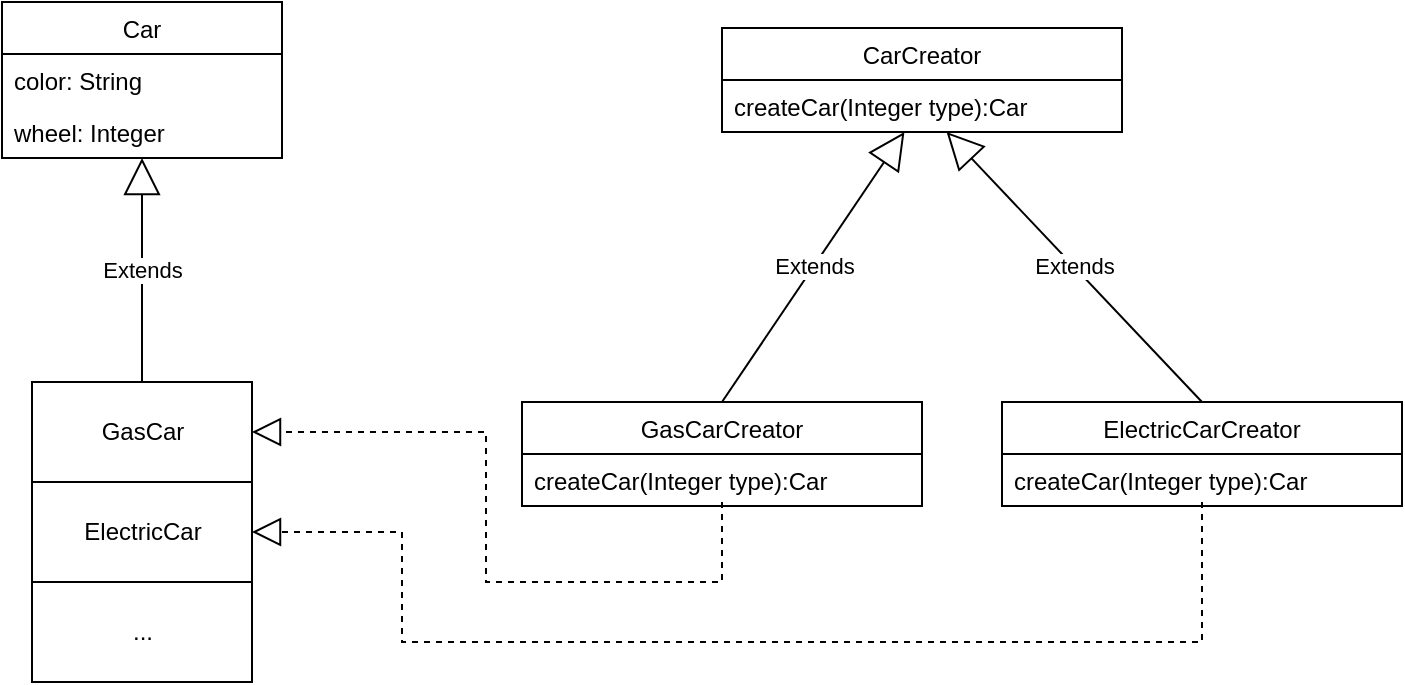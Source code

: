 <mxfile version="17.4.2" type="device"><diagram id="vn2D73he9BVQ95fo7YV6" name="Page-1"><mxGraphModel dx="634" dy="746" grid="1" gridSize="10" guides="1" tooltips="1" connect="1" arrows="1" fold="1" page="1" pageScale="1" pageWidth="850" pageHeight="1100" math="0" shadow="0"><root><mxCell id="0"/><mxCell id="1" parent="0"/><mxCell id="5Nmx3LhOHKIWmXhNbyQY-9" value="GasCarCreator" style="swimlane;fontStyle=0;childLayout=stackLayout;horizontal=1;startSize=26;fillColor=none;horizontalStack=0;resizeParent=1;resizeParentMax=0;resizeLast=0;collapsible=1;marginBottom=0;" parent="1" vertex="1"><mxGeometry x="360" y="360" width="200" height="52" as="geometry"/></mxCell><mxCell id="5Nmx3LhOHKIWmXhNbyQY-33" value="Extends" style="endArrow=block;endSize=16;endFill=0;html=1;rounded=0;" parent="5Nmx3LhOHKIWmXhNbyQY-9" target="5Nmx3LhOHKIWmXhNbyQY-21" edge="1"><mxGeometry width="160" relative="1" as="geometry"><mxPoint x="100" as="sourcePoint"/><mxPoint x="260" as="targetPoint"/></mxGeometry></mxCell><mxCell id="5Nmx3LhOHKIWmXhNbyQY-10" value="createCar(Integer type):Car" style="text;strokeColor=none;fillColor=none;align=left;verticalAlign=top;spacingLeft=4;spacingRight=4;overflow=hidden;rotatable=0;points=[[0,0.5],[1,0.5]];portConstraint=eastwest;" parent="5Nmx3LhOHKIWmXhNbyQY-9" vertex="1"><mxGeometry y="26" width="200" height="26" as="geometry"/></mxCell><mxCell id="5Nmx3LhOHKIWmXhNbyQY-35" value="" style="endArrow=block;dashed=1;endFill=0;endSize=12;html=1;rounded=0;entryX=1;entryY=0.5;entryDx=0;entryDy=0;edgeStyle=orthogonalEdgeStyle;" parent="5Nmx3LhOHKIWmXhNbyQY-9" target="5Nmx3LhOHKIWmXhNbyQY-28" edge="1"><mxGeometry width="160" relative="1" as="geometry"><mxPoint x="100" y="50" as="sourcePoint"/><mxPoint x="260" y="50" as="targetPoint"/><Array as="points"><mxPoint x="100" y="90"/><mxPoint x="-18" y="90"/><mxPoint x="-18" y="15"/></Array></mxGeometry></mxCell><mxCell id="5Nmx3LhOHKIWmXhNbyQY-13" value="Car" style="swimlane;fontStyle=0;childLayout=stackLayout;horizontal=1;startSize=26;fillColor=none;horizontalStack=0;resizeParent=1;resizeParentMax=0;resizeLast=0;collapsible=1;marginBottom=0;" parent="1" vertex="1"><mxGeometry x="100" y="160" width="140" height="78" as="geometry"/></mxCell><mxCell id="5Nmx3LhOHKIWmXhNbyQY-14" value="color: String" style="text;strokeColor=none;fillColor=none;align=left;verticalAlign=top;spacingLeft=4;spacingRight=4;overflow=hidden;rotatable=0;points=[[0,0.5],[1,0.5]];portConstraint=eastwest;" parent="5Nmx3LhOHKIWmXhNbyQY-13" vertex="1"><mxGeometry y="26" width="140" height="26" as="geometry"/></mxCell><mxCell id="5Nmx3LhOHKIWmXhNbyQY-15" value="wheel: Integer" style="text;strokeColor=none;fillColor=none;align=left;verticalAlign=top;spacingLeft=4;spacingRight=4;overflow=hidden;rotatable=0;points=[[0,0.5],[1,0.5]];portConstraint=eastwest;" parent="5Nmx3LhOHKIWmXhNbyQY-13" vertex="1"><mxGeometry y="52" width="140" height="26" as="geometry"/></mxCell><mxCell id="5Nmx3LhOHKIWmXhNbyQY-20" value="CarCreator" style="swimlane;fontStyle=0;childLayout=stackLayout;horizontal=1;startSize=26;fillColor=none;horizontalStack=0;resizeParent=1;resizeParentMax=0;resizeLast=0;collapsible=1;marginBottom=0;" parent="1" vertex="1"><mxGeometry x="460" y="173" width="200" height="52" as="geometry"/></mxCell><mxCell id="5Nmx3LhOHKIWmXhNbyQY-21" value="createCar(Integer type):Car" style="text;strokeColor=none;fillColor=none;align=left;verticalAlign=top;spacingLeft=4;spacingRight=4;overflow=hidden;rotatable=0;points=[[0,0.5],[1,0.5]];portConstraint=eastwest;" parent="5Nmx3LhOHKIWmXhNbyQY-20" vertex="1"><mxGeometry y="26" width="200" height="26" as="geometry"/></mxCell><mxCell id="5Nmx3LhOHKIWmXhNbyQY-22" value="ElectricCarCreator" style="swimlane;fontStyle=0;childLayout=stackLayout;horizontal=1;startSize=26;fillColor=none;horizontalStack=0;resizeParent=1;resizeParentMax=0;resizeLast=0;collapsible=1;marginBottom=0;" parent="1" vertex="1"><mxGeometry x="600" y="360" width="200" height="52" as="geometry"/></mxCell><mxCell id="5Nmx3LhOHKIWmXhNbyQY-34" value="Extends" style="endArrow=block;endSize=16;endFill=0;html=1;rounded=0;" parent="5Nmx3LhOHKIWmXhNbyQY-22" target="5Nmx3LhOHKIWmXhNbyQY-21" edge="1"><mxGeometry width="160" relative="1" as="geometry"><mxPoint x="100" as="sourcePoint"/><mxPoint x="260" as="targetPoint"/></mxGeometry></mxCell><mxCell id="5Nmx3LhOHKIWmXhNbyQY-23" value="createCar(Integer type):Car" style="text;strokeColor=none;fillColor=none;align=left;verticalAlign=top;spacingLeft=4;spacingRight=4;overflow=hidden;rotatable=0;points=[[0,0.5],[1,0.5]];portConstraint=eastwest;" parent="5Nmx3LhOHKIWmXhNbyQY-22" vertex="1"><mxGeometry y="26" width="200" height="26" as="geometry"/></mxCell><mxCell id="5Nmx3LhOHKIWmXhNbyQY-36" value="" style="endArrow=block;dashed=1;endFill=0;endSize=12;html=1;rounded=0;edgeStyle=orthogonalEdgeStyle;" parent="5Nmx3LhOHKIWmXhNbyQY-22" target="5Nmx3LhOHKIWmXhNbyQY-29" edge="1"><mxGeometry width="160" relative="1" as="geometry"><mxPoint x="100" y="50" as="sourcePoint"/><mxPoint x="260" y="50" as="targetPoint"/><Array as="points"><mxPoint x="100" y="120"/><mxPoint x="-300" y="120"/><mxPoint x="-300" y="65"/></Array></mxGeometry></mxCell><mxCell id="5Nmx3LhOHKIWmXhNbyQY-28" value="GasCar" style="html=1;" parent="1" vertex="1"><mxGeometry x="115" y="350" width="110" height="50" as="geometry"/></mxCell><mxCell id="5Nmx3LhOHKIWmXhNbyQY-29" value="ElectricCar" style="html=1;" parent="1" vertex="1"><mxGeometry x="115" y="400" width="110" height="50" as="geometry"/></mxCell><mxCell id="5Nmx3LhOHKIWmXhNbyQY-30" value="..." style="html=1;" parent="1" vertex="1"><mxGeometry x="115" y="450" width="110" height="50" as="geometry"/></mxCell><mxCell id="5Nmx3LhOHKIWmXhNbyQY-32" value="Extends" style="endArrow=block;endSize=16;endFill=0;html=1;rounded=0;" parent="1" target="5Nmx3LhOHKIWmXhNbyQY-15" edge="1"><mxGeometry width="160" relative="1" as="geometry"><mxPoint x="170" y="350" as="sourcePoint"/><mxPoint x="330" y="350" as="targetPoint"/></mxGeometry></mxCell></root></mxGraphModel></diagram></mxfile>